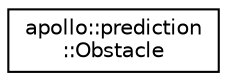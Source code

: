 digraph "Graphical Class Hierarchy"
{
  edge [fontname="Helvetica",fontsize="10",labelfontname="Helvetica",labelfontsize="10"];
  node [fontname="Helvetica",fontsize="10",shape=record];
  rankdir="LR";
  Node1 [label="apollo::prediction\l::Obstacle",height=0.2,width=0.4,color="black", fillcolor="white", style="filled",URL="$classapollo_1_1prediction_1_1Obstacle.html",tooltip="Prediction obstacle. "];
}
